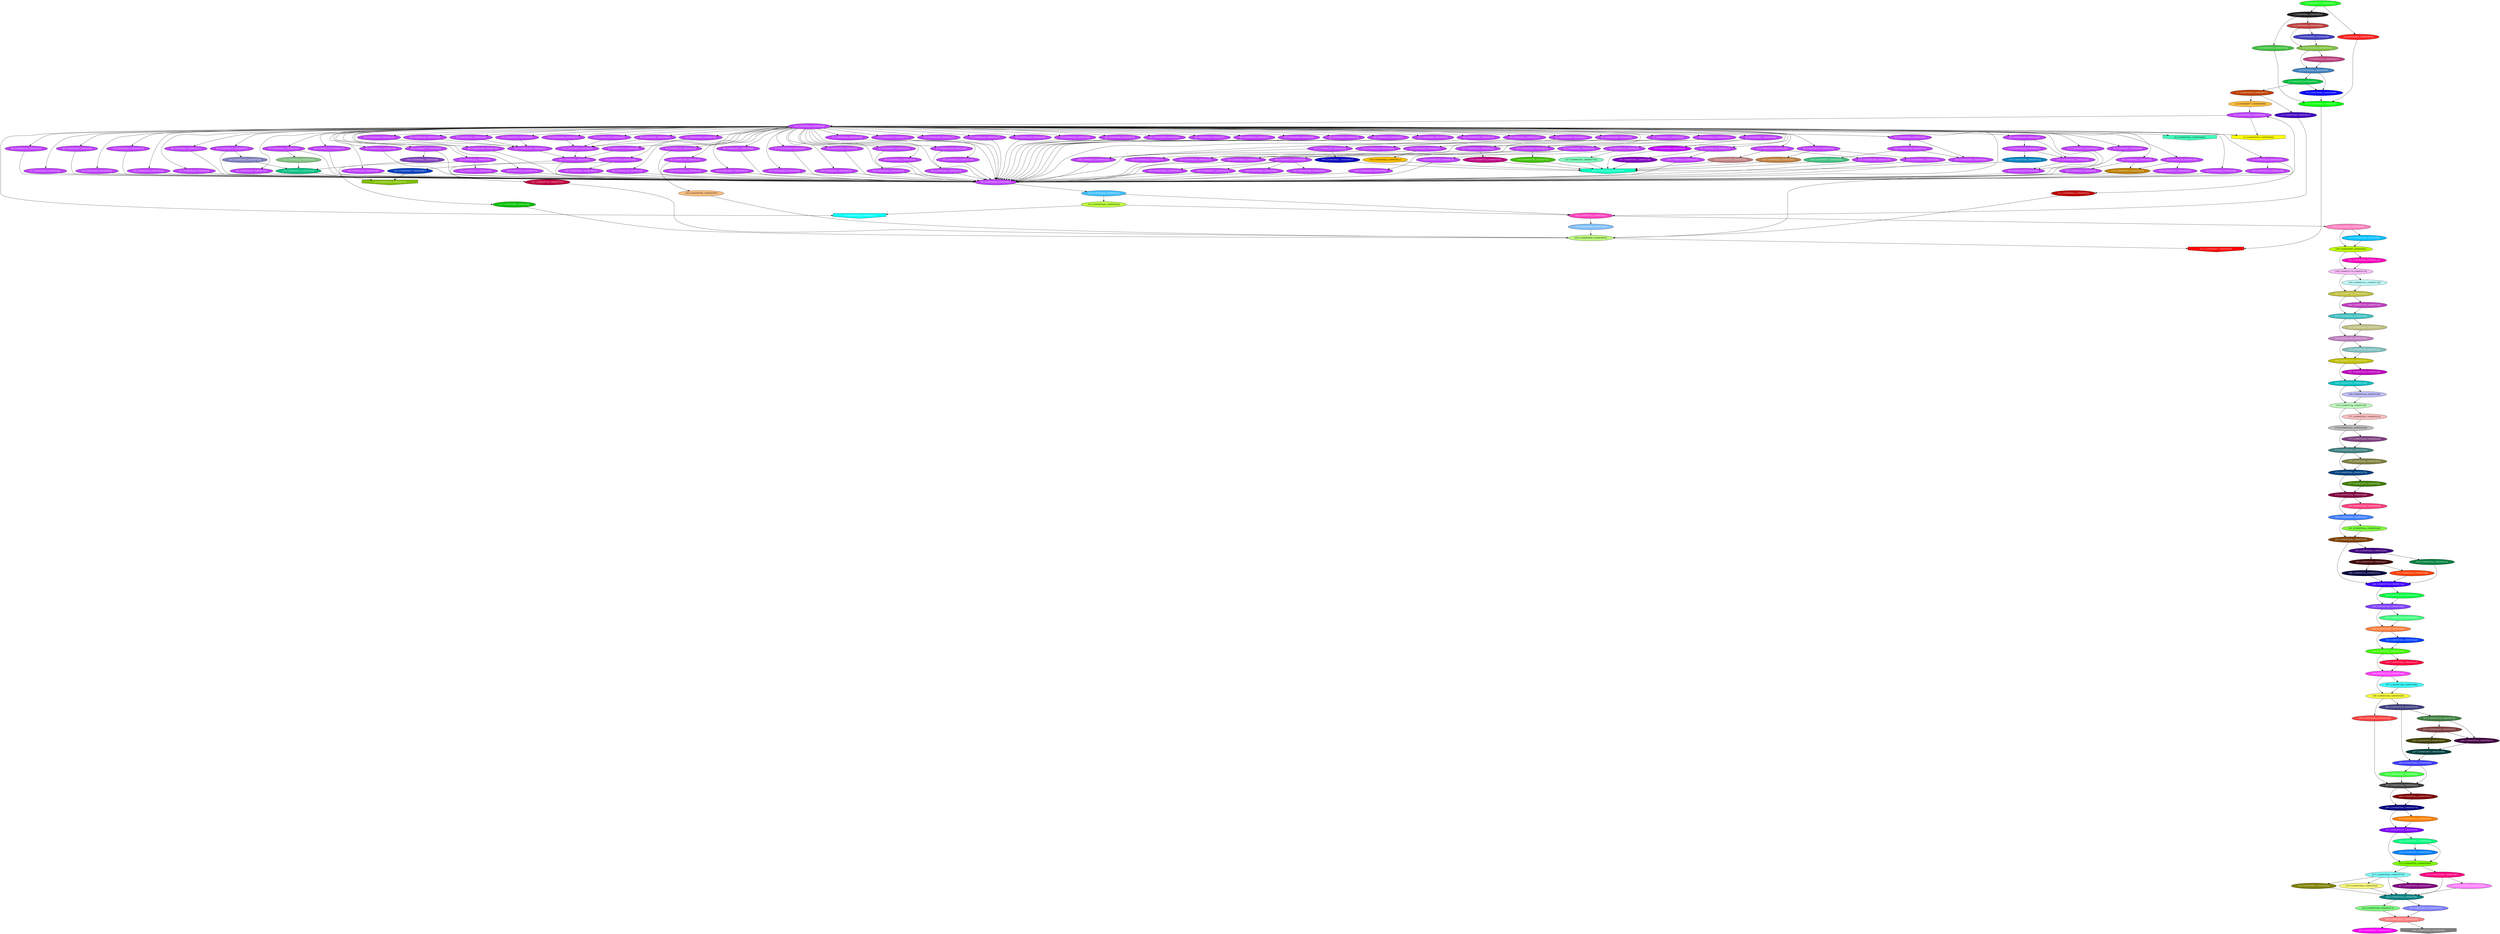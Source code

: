 diGraph tar{
	tar_0  [style=filled fillcolor="#20FF20" fontcolor="#ffffff" shape=oval label="0 [1000047ce,100004846]"]
	tar_1  [style=filled fillcolor="#202020" fontcolor="#ffffff" shape=oval label="1 [10000484c,10000485e]"]
	tar_2  [style=filled fillcolor="#FF2020" fontcolor="#ffffff" shape=oval label="2 [100005864,100005872]"]
	tar_3  [style=filled fillcolor="#C04040" fontcolor="#ffffff" shape=oval label="3 [100004864,10000489b]"]
	tar_4  [style=filled fillcolor="#40C040" fontcolor="#ffffff" shape=oval label="4 [100005874,10000587b]"]
	tar_5  [style=filled fillcolor="#4040C0" fontcolor="#ffffff" shape=oval label="5 [10000489d,1000048a8]"]
	tar_6  [style=filled fillcolor="#80C040" fontcolor="#ffffff" shape=oval label="6 [1000048ad,100004914]"]
	tar_7  [style=filled fillcolor="#C04080" fontcolor="#ffffff" shape=oval label="7 [100004916,100004921]"]
	tar_8  [style=filled fillcolor="#4080C0" fontcolor="#ffffff" shape=oval label="8 [100004924,100004939]"]
	tar_9  [style=filled fillcolor="#00C040" fontcolor="#ffffff" shape=oval label="9 [10000493f,10000494e]"]
	tar_a  [style=filled fillcolor="#0000FF" fontcolor="#ffffff" shape=oval label="10 [100005686,100005694]"]
	tar_b  [style=filled fillcolor="#C04000" fontcolor="#ffffff" shape=oval label="11 [100004954,100004971]"]
	tar_c  [style=filled fillcolor="#FFC040" fontcolor="#000000" shape=oval label="12 [100004977,100004999]"]
	tar_d  [style=filled fillcolor="#4000C0" fontcolor="#ffffff" shape=oval label="13 [1000050af,1000050c7]"]
	tar_e  [style=filled fillcolor="#C040FF" fontcolor="#ffffff" shape=oval label="14 [1000049a8,1000049af]"]
	tar_f  [style=filled fillcolor="#FFFF00" fontcolor="#000000" shape=invhouse label="15 [10000565d,10000565d]"]
	tar_10  [style=filled fillcolor="#C040FF" fontcolor="#ffffff" shape=oval label="16 [1000049b1,1000049b4]"]
	tar_11  [style=filled fillcolor="#C040FF" fontcolor="#ffffff" shape=oval label="17 [1000049e5,1000049ec]"]
	tar_12  [style=filled fillcolor="#C040FF" fontcolor="#ffffff" shape=oval label="18 [1000049f1,1000049ff]"]
	tar_13  [style=filled fillcolor="#C040FF" fontcolor="#ffffff" shape=oval label="19 [100004a04,100004a07]"]
	tar_14  [style=filled fillcolor="#C040FF" fontcolor="#ffffff" shape=oval label="20 [100004a1c,100004a27]"]
	tar_15  [style=filled fillcolor="#C040FF" fontcolor="#ffffff" shape=oval label="21 [100004a3f,100004a54]"]
	tar_16  [style=filled fillcolor="#C040FF" fontcolor="#ffffff" shape=oval label="22 [100004a6e,100004a78]"]
	tar_17  [style=filled fillcolor="#C040FF" fontcolor="#ffffff" shape=oval label="23 [100004a8f,100004a96]"]
	tar_18  [style=filled fillcolor="#C040FF" fontcolor="#ffffff" shape=oval label="24 [100004a9b,100004aa6]"]
	tar_19  [style=filled fillcolor="#C040FF" fontcolor="#ffffff" shape=oval label="25 [100004ab9,100004abf]"]
	tar_1a  [style=filled fillcolor="#C040FF" fontcolor="#ffffff" shape=oval label="26 [100004ac4,100004ace]"]
	tar_1b  [style=filled fillcolor="#C040FF" fontcolor="#ffffff" shape=oval label="27 [100004ad3,100004ada]"]
	tar_1c  [style=filled fillcolor="#C040FF" fontcolor="#ffffff" shape=oval label="28 [100004adf,100004af4]"]
	tar_1d  [style=filled fillcolor="#C040FF" fontcolor="#ffffff" shape=oval label="29 [100004af9,100004b09]"]
	tar_1e  [style=filled fillcolor="#C040FF" fontcolor="#ffffff" shape=oval label="30 [100004b0e,100004b18]"]
	tar_1f  [style=filled fillcolor="#C040FF" fontcolor="#ffffff" shape=oval label="31 [100004b1d,100004b28]"]
	tar_20  [style=filled fillcolor="#C040FF" fontcolor="#ffffff" shape=oval label="32 [100004b40,100004b4e]"]
	tar_21  [style=filled fillcolor="#C040FF" fontcolor="#ffffff" shape=oval label="33 [100004b53,100004b63]"]
	tar_22  [style=filled fillcolor="#C040FF" fontcolor="#ffffff" shape=oval label="34 [100004b68,100004b78]"]
	tar_23  [style=filled fillcolor="#C040FF" fontcolor="#ffffff" shape=oval label="35 [100004b7d,100004b8b]"]
	tar_24  [style=filled fillcolor="#C040FF" fontcolor="#ffffff" shape=oval label="36 [100004b9c,100004ba3]"]
	tar_25  [style=filled fillcolor="#C040FF" fontcolor="#ffffff" shape=oval label="37 [100004ba8,100004baf]"]
	tar_26  [style=filled fillcolor="#C040FF" fontcolor="#ffffff" shape=oval label="38 [100004bb4,100004bc4]"]
	tar_27  [style=filled fillcolor="#C040FF" fontcolor="#ffffff" shape=oval label="39 [100004bc9,100004bd4]"]
	tar_28  [style=filled fillcolor="#C040FF" fontcolor="#ffffff" shape=oval label="40 [100004bec,100004c01]"]
	tar_29  [style=filled fillcolor="#C040FF" fontcolor="#ffffff" shape=oval label="41 [100004c06,100004c14]"]
	tar_2a  [style=filled fillcolor="#C040FF" fontcolor="#ffffff" shape=oval label="42 [100004c19,100004c27]"]
	tar_2b  [style=filled fillcolor="#C040FF" fontcolor="#ffffff" shape=oval label="43 [100004c2c,100004c2f]"]
	tar_2c  [style=filled fillcolor="#C040FF" fontcolor="#ffffff" shape=oval label="44 [100004c44,100004c59]"]
	tar_2d  [style=filled fillcolor="#C040FF" fontcolor="#ffffff" shape=oval label="45 [100004c5e,100004c65]"]
	tar_2e  [style=filled fillcolor="#C040FF" fontcolor="#ffffff" shape=oval label="46 [100004c6a,100004c71]"]
	tar_2f  [style=filled fillcolor="#C040FF" fontcolor="#ffffff" shape=oval label="47 [100004c76,100004c88]"]
	tar_30  [style=filled fillcolor="#C040FF" fontcolor="#ffffff" shape=oval label="48 [100004c8d,100004c94]"]
	tar_31  [style=filled fillcolor="#C040FF" fontcolor="#ffffff" shape=oval label="49 [100004c99,100004ca7]"]
	tar_32  [style=filled fillcolor="#C040FF" fontcolor="#ffffff" shape=oval label="50 [100004cb8,100004cbf]"]
	tar_33  [style=filled fillcolor="#C040FF" fontcolor="#ffffff" shape=oval label="51 [100004cc4,100004cc7]"]
	tar_34  [style=filled fillcolor="#C040FF" fontcolor="#ffffff" shape=oval label="52 [100004cdc,100004ce3]"]
	tar_35  [style=filled fillcolor="#C040FF" fontcolor="#ffffff" shape=oval label="53 [100004ce8,100004ceb]"]
	tar_36  [style=filled fillcolor="#C040FF" fontcolor="#ffffff" shape=oval label="54 [100004d07,100004d1c]"]
	tar_37  [style=filled fillcolor="#C040FF" fontcolor="#ffffff" shape=oval label="55 [100004d21,100004d28]"]
	tar_38  [style=filled fillcolor="#C040FF" fontcolor="#ffffff" shape=oval label="56 [100004d2d,100004d3b]"]
	tar_39  [style=filled fillcolor="#C040FF" fontcolor="#ffffff" shape=oval label="57 [100004d40,100004d47]"]
	tar_3a  [style=filled fillcolor="#C040FF" fontcolor="#ffffff" shape=oval label="58 [100004d4c,100004d53]"]
	tar_3b  [style=filled fillcolor="#C040FF" fontcolor="#ffffff" shape=oval label="59 [100004d58,100004d5f]"]
	tar_3c  [style=filled fillcolor="#C040FF" fontcolor="#ffffff" shape=oval label="60 [100004d64,100004d79]"]
	tar_3d  [style=filled fillcolor="#C040FF" fontcolor="#ffffff" shape=oval label="61 [100004d7e,100004d93]"]
	tar_3e  [style=filled fillcolor="#C040FF" fontcolor="#ffffff" shape=oval label="62 [100004d98,100004d9f]"]
	tar_3f  [style=filled fillcolor="#C040FF" fontcolor="#ffffff" shape=oval label="63 [100004db0,100004dc0]"]
	tar_40  [style=filled fillcolor="#C040FF" fontcolor="#ffffff" shape=oval label="64 [100004dc5,100004dd7]"]
	tar_41  [style=filled fillcolor="#C040FF" fontcolor="#ffffff" shape=oval label="65 [100004de2,100004de9]"]
	tar_42  [style=filled fillcolor="#C040FF" fontcolor="#ffffff" shape=oval label="66 [100004dee,100004e03]"]
	tar_43  [style=filled fillcolor="#C040FF" fontcolor="#ffffff" shape=oval label="67 [100004e08,100004e0f]"]
	tar_44  [style=filled fillcolor="#C040FF" fontcolor="#ffffff" shape=oval label="68 [100004e14,100004e1b]"]
	tar_45  [style=filled fillcolor="#C040FF" fontcolor="#ffffff" shape=oval label="69 [100004e20,100004e30]"]
	tar_46  [style=filled fillcolor="#C040FF" fontcolor="#ffffff" shape=oval label="70 [100004e35,100004e45]"]
	tar_47  [style=filled fillcolor="#C040FF" fontcolor="#ffffff" shape=oval label="71 [100004e4a,100004e58]"]
	tar_48  [style=filled fillcolor="#C040FF" fontcolor="#ffffff" shape=oval label="72 [100004e5d,100004e60]"]
	tar_49  [style=filled fillcolor="#C040FF" fontcolor="#ffffff" shape=oval label="73 [100004e75,100004e7c]"]
	tar_4a  [style=filled fillcolor="#C040FF" fontcolor="#ffffff" shape=oval label="74 [100004e99,100004ea7]"]
	tar_4b  [style=filled fillcolor="#C040FF" fontcolor="#ffffff" shape=oval label="75 [100004eac,100004ebe]"]
	tar_4c  [style=filled fillcolor="#C040FF" fontcolor="#ffffff" shape=oval label="76 [100004ec9,100004ed4]"]
	tar_4d  [style=filled fillcolor="#C040FF" fontcolor="#ffffff" shape=oval label="77 [100004ee0,100004ee7]"]
	tar_4e  [style=filled fillcolor="#C040FF" fontcolor="#ffffff" shape=oval label="78 [100004ee9,100004ef0]"]
	tar_4f  [style=filled fillcolor="#C040FF" fontcolor="#ffffff" shape=oval label="79 [100004ef2,100004ef9]"]
	tar_50  [style=filled fillcolor="#C040FF" fontcolor="#ffffff" shape=oval label="80 [100004efb,100004f02]"]
	tar_51  [style=filled fillcolor="#C040FF" fontcolor="#ffffff" shape=oval label="81 [100004f04,100004f20]"]
	tar_52  [style=filled fillcolor="#C040FF" fontcolor="#ffffff" shape=oval label="82 [100004f22,100004f37]"]
	tar_53  [style=filled fillcolor="#C040FF" fontcolor="#ffffff" shape=oval label="83 [100004f39,100004f44]"]
	tar_54  [style=filled fillcolor="#C040FF" fontcolor="#ffffff" shape=oval label="84 [100004f56,100004f65]"]
	tar_55  [style=filled fillcolor="#C040FF" fontcolor="#ffffff" shape=oval label="85 [100004f70,100004f99]"]
	tar_56  [style=filled fillcolor="#C040FF" fontcolor="#ffffff" shape=oval label="86 [100004fa0,100004fa7]"]
	tar_57  [style=filled fillcolor="#C040FF" fontcolor="#ffffff" shape=oval label="87 [100004fa9,100004fb0]"]
	tar_58  [style=filled fillcolor="#C040FF" fontcolor="#ffffff" shape=oval label="88 [100004fb2,100004fc0]"]
	tar_59  [style=filled fillcolor="#C040FF" fontcolor="#ffffff" shape=oval label="89 [100004fc2,100004fd5]"]
	tar_5a  [style=filled fillcolor="#C040FF" fontcolor="#ffffff" shape=oval label="90 [100004fda,100004fdd]"]
	tar_5b  [style=filled fillcolor="#C040FF" fontcolor="#ffffff" shape=oval label="91 [100004ff9,100005000]"]
	tar_5c  [style=filled fillcolor="#C040FF" fontcolor="#ffffff" shape=oval label="92 [100005005,100005013]"]
	tar_5d  [style=filled fillcolor="#C040FF" fontcolor="#ffffff" shape=oval label="93 [100005018,10000501b]"]
	tar_5e  [style=filled fillcolor="#C040FF" fontcolor="#ffffff" shape=oval label="94 [100005030,10000503b]"]
	tar_5f  [style=filled fillcolor="#00FFFF" fontcolor="#ffffff" shape=invhouse label="95 [1000050aa,1000050aa]"]
	tar_60  [style=filled fillcolor="#40FFC0" fontcolor="#000000" shape=invhouse label="96 [100005662,100005662]"]
	tar_61  [style=filled fillcolor="#C040FF" fontcolor="#ffffff" shape=oval label="97 [1000049ba,1000049c0]"]
	tar_62  [style=filled fillcolor="#C000FF" fontcolor="#ffffff" shape=oval label="98 [100005699,1000056ad]"]
	tar_63  [style=filled fillcolor="#C040FF" fontcolor="#ffffff" shape=oval label="99 [1000049c6,1000049d4]"]
	tar_64  [style=filled fillcolor="#C040FF" fontcolor="#ffffff" shape=oval label="100 [10000508f,100005092]"]
	tar_65  [style=filled fillcolor="#C040FF" fontcolor="#ffffff" shape=oval label="101 [1000049d6,1000049e0]"]
	tar_66  [style=filled fillcolor="#C040FF" fontcolor="#ffffff" shape=oval label="102 [100005062,10000506c]"]
	tar_67  [style=filled fillcolor="#C040FF" fontcolor="#ffffff" shape=oval label="103 [100005071,10000507b]"]
	tar_68  [style=filled fillcolor="#C040FF" fontcolor="#ffffff" shape=oval label="104 [100005080,10000508a]"]
	tar_69  [style=filled fillcolor="#C040FF" fontcolor="#ffffff" shape=oval label="105 [100004a0d,100004a17]"]
	tar_6a  [style=filled fillcolor="#FFC000" fontcolor="#000000" shape=oval label="106 [1000056b2,1000056cc]"]
	tar_6b  [style=filled fillcolor="#C040FF" fontcolor="#ffffff" shape=oval label="107 [100004a29,100004a2d]"]
	tar_6c  [style=filled fillcolor="#C040FF" fontcolor="#ffffff" shape=oval label="108 [100004a33,100004a3a]"]
	tar_6d  [style=filled fillcolor="#0000C0" fontcolor="#ffffff" shape=oval label="109 [1000056d1,1000056e7]"]
	tar_6e  [style=filled fillcolor="#C040FF" fontcolor="#ffffff" shape=oval label="110 [100004a5a,100004a69]"]
	tar_6f  [style=filled fillcolor="#C00000" fontcolor="#ffffff" shape=oval label="111 [1000056ec,1000056f3]"]
	tar_70  [style=filled fillcolor="#C040FF" fontcolor="#ffffff" shape=oval label="112 [100004a7e,100004a8a]"]
	tar_71  [style=filled fillcolor="#00C000" fontcolor="#ffffff" shape=oval label="113 [1000056f8,1000056ff]"]
	tar_72  [style=filled fillcolor="#C040FF" fontcolor="#ffffff" shape=oval label="114 [100004aa8,100004aac]"]
	tar_73  [style=filled fillcolor="#C040FF" fontcolor="#ffffff" shape=oval label="115 [100004ab2,100004ab2]"]
	tar_74  [style=filled fillcolor="#0080C0" fontcolor="#ffffff" shape=oval label="116 [100005704,10000571a]"]
	tar_75  [style=filled fillcolor="#C040FF" fontcolor="#ffffff" shape=oval label="117 [100004b2a,100004b2e]"]
	tar_76  [style=filled fillcolor="#C040FF" fontcolor="#ffffff" shape=oval label="118 [100004b34,100004b3b]"]
	tar_77  [style=filled fillcolor="#C00080" fontcolor="#ffffff" shape=oval label="119 [10000571f,100005735]"]
	tar_78  [style=filled fillcolor="#C040FF" fontcolor="#ffffff" shape=oval label="120 [100004b91,100004b97]"]
	tar_79  [style=filled fillcolor="#C00040" fontcolor="#ffffff" shape=oval label="121 [10000573a,100005741]"]
	tar_7a  [style=filled fillcolor="#C040FF" fontcolor="#ffffff" shape=oval label="122 [100004ed9,100004ede]"]
	tar_7b  [style=filled fillcolor="#C040FF" fontcolor="#ffffff" shape=oval label="123 [100004bd6,100004bda]"]
	tar_7c  [style=filled fillcolor="#C040FF" fontcolor="#ffffff" shape=oval label="124 [100004be0,100004be7]"]
	tar_7d  [style=filled fillcolor="#40C000" fontcolor="#ffffff" shape=oval label="125 [100005746,10000575c]"]
	tar_7e  [style=filled fillcolor="#C040FF" fontcolor="#ffffff" shape=oval label="126 [100004c35,100004c3f]"]
	tar_7f  [style=filled fillcolor="#80FFC0" fontcolor="#000000" shape=oval label="127 [100005761,10000577b]"]
	tar_80  [style=filled fillcolor="#C040FF" fontcolor="#ffffff" shape=oval label="128 [100004cad,100004cb3]"]
	tar_81  [style=filled fillcolor="#FFC080" fontcolor="#000000" shape=oval label="129 [100005780,100005787]"]
	tar_82  [style=filled fillcolor="#C040FF" fontcolor="#ffffff" shape=oval label="130 [100004ccd,100004cd7]"]
	tar_83  [style=filled fillcolor="#8000C0" fontcolor="#ffffff" shape=oval label="131 [10000578c,1000057a6]"]
	tar_84  [style=filled fillcolor="#C040FF" fontcolor="#ffffff" shape=oval label="132 [100004cf1,100004d02]"]
	tar_85  [style=filled fillcolor="#C08000" fontcolor="#ffffff" shape=oval label="133 [100005822,100005829]"]
	tar_86  [style=filled fillcolor="#C040FF" fontcolor="#ffffff" shape=oval label="134 [100004da6,100004dab]"]
	tar_87  [style=filled fillcolor="#C040FF" fontcolor="#ffffff" shape=oval label="135 [100004f49,100004f49]"]
	tar_88  [style=filled fillcolor="#8080C0" fontcolor="#ffffff" shape=oval label="136 [100004ddd,1000057b9]"]
	tar_89  [style=filled fillcolor="#C040FF" fontcolor="#ffffff" shape=oval label="137 [100004e66,100004e70]"]
	tar_8a  [style=filled fillcolor="#C08080" fontcolor="#ffffff" shape=oval label="138 [1000057bb,1000057d5]"]
	tar_8b  [style=filled fillcolor="#80C080" fontcolor="#ffffff" shape=oval label="139 [100004ec4,100005804]"]
	tar_8c  [style=filled fillcolor="#C040FF" fontcolor="#ffffff" shape=oval label="140 [100004f4e,100004f50]"]
	tar_8d  [style=filled fillcolor="#0040C0" fontcolor="#ffffff" shape=oval label="141 [100005667,100005681]"]
	tar_8e  [style=filled fillcolor="#C040FF" fontcolor="#ffffff" shape=oval label="142 [10000499c,1000049a2]"]
	tar_8f  [style=filled fillcolor="#40C0FF" fontcolor="#ffffff" shape=oval label="143 [100004f6b,1000050a4]"]
	tar_90  [style=filled fillcolor="#8040C0" fontcolor="#ffffff" shape=oval label="144 [100004f9b,10000580d]"]
	tar_91  [style=filled fillcolor="#C040FF" fontcolor="#ffffff" shape=oval label="145 [100004fe3,100004ff4]"]
	tar_92  [style=filled fillcolor="#C040FF" fontcolor="#ffffff" shape=oval label="146 [100005021,10000502b]"]
	tar_93  [style=filled fillcolor="#C08040" fontcolor="#ffffff" shape=oval label="147 [10000582b,100005845]"]
	tar_94  [style=filled fillcolor="#C040FF" fontcolor="#ffffff" shape=oval label="148 [10000503d,100005041]"]
	tar_95  [style=filled fillcolor="#C040FF" fontcolor="#ffffff" shape=oval label="149 [100005047,10000504e]"]
	tar_96  [style=filled fillcolor="#40C080" fontcolor="#ffffff" shape=oval label="150 [100005847,100005858]"]
	tar_97  [style=filled fillcolor="#C0FF40" fontcolor="#000000" shape=oval label="151 [1000050a6,1000050a8]"]
	tar_98  [style=filled fillcolor="#FF40C0" fontcolor="#ffffff" shape=oval label="152 [1000050ca,1000050cc]"]
	tar_99  [style=filled fillcolor="#FF80C0" fontcolor="#ffffff" shape=oval label="153 [1000050d2,1000050d9]"]
	tar_9a  [style=filled fillcolor="#80C0FF" fontcolor="#ffffff" shape=oval label="154 [100005889,100005889]"]
	tar_9b  [style=filled fillcolor="#00C0FF" fontcolor="#ffffff" shape=oval label="155 [1000050db,1000050f0]"]
	tar_9c  [style=filled fillcolor="#C0FF00" fontcolor="#000000" shape=oval label="156 [1000050f5,1000050fc]"]
	tar_9d  [style=filled fillcolor="#FF00C0" fontcolor="#ffffff" shape=oval label="157 [1000050fe,100005113]"]
	tar_9e  [style=filled fillcolor="#FFC0FF" fontcolor="#000000" shape=oval label="158 [100005118,10000511f]"]
	tar_9f  [style=filled fillcolor="#C0FFFF" fontcolor="#000000" shape=oval label="159 [100005121,100005136]"]
	tar_a0  [style=filled fillcolor="#C0C040" fontcolor="#ffffff" shape=oval label="160 [10000513b,100005144]"]
	tar_a1  [style=filled fillcolor="#C040C0" fontcolor="#ffffff" shape=oval label="161 [100005146,100005163]"]
	tar_a2  [style=filled fillcolor="#40C0C0" fontcolor="#ffffff" shape=oval label="162 [100005166,10000516a]"]
	tar_a3  [style=filled fillcolor="#C0C080" fontcolor="#ffffff" shape=oval label="163 [10000516c,100005181]"]
	tar_a4  [style=filled fillcolor="#C080C0" fontcolor="#ffffff" shape=oval label="164 [100005186,10000518d]"]
	tar_a5  [style=filled fillcolor="#80C0C0" fontcolor="#ffffff" shape=oval label="165 [10000518f,1000051a4]"]
	tar_a6  [style=filled fillcolor="#C0C000" fontcolor="#ffffff" shape=oval label="166 [1000051a9,1000051b3]"]
	tar_a7  [style=filled fillcolor="#C000C0" fontcolor="#ffffff" shape=oval label="167 [1000051b5,1000051d2]"]
	tar_a8  [style=filled fillcolor="#00C0C0" fontcolor="#ffffff" shape=oval label="168 [1000051d5,1000051d9]"]
	tar_a9  [style=filled fillcolor="#C0C0FF" fontcolor="#000000" shape=oval label="169 [1000051db,1000051f8]"]
	tar_aa  [style=filled fillcolor="#C0FFC0" fontcolor="#000000" shape=oval label="170 [1000051fb,1000051ff]"]
	tar_ab  [style=filled fillcolor="#FFC0C0" fontcolor="#000000" shape=oval label="171 [100005201,10000521e]"]
	tar_ac  [style=filled fillcolor="#C0C0C0" fontcolor="#000000" shape=oval label="172 [100005221,100005224]"]
	tar_ad  [style=filled fillcolor="#804080" fontcolor="#ffffff" shape=oval label="173 [100005226,100005243]"]
	tar_ae  [style=filled fillcolor="#408080" fontcolor="#ffffff" shape=oval label="174 [100005246,10000524a]"]
	tar_af  [style=filled fillcolor="#808040" fontcolor="#ffffff" shape=oval label="175 [10000524c,100005269]"]
	tar_b0  [style=filled fillcolor="#004080" fontcolor="#ffffff" shape=oval label="176 [10000526c,100005270]"]
	tar_b1  [style=filled fillcolor="#408000" fontcolor="#ffffff" shape=oval label="177 [100005272,10000528f]"]
	tar_b2  [style=filled fillcolor="#800040" fontcolor="#ffffff" shape=oval label="178 [100005292,100005296]"]
	tar_b3  [style=filled fillcolor="#FF4080" fontcolor="#ffffff" shape=oval label="179 [100005298,1000052b5]"]
	tar_b4  [style=filled fillcolor="#4080FF" fontcolor="#ffffff" shape=oval label="180 [1000052b8,1000052bc]"]
	tar_b5  [style=filled fillcolor="#80FF40" fontcolor="#000000" shape=oval label="181 [1000052be,1000052db]"]
	tar_b6  [style=filled fillcolor="#804000" fontcolor="#ffffff" shape=oval label="182 [1000052de,1000052e2]"]
	tar_b7  [style=filled fillcolor="#400080" fontcolor="#ffffff" shape=oval label="183 [1000052e4,1000052ee]"]
	tar_b8  [style=filled fillcolor="#4000FF" fontcolor="#ffffff" shape=oval label="184 [100005336,10000533e]"]
	tar_b9  [style=filled fillcolor="#400000" fontcolor="#ffffff" shape=oval label="185 [1000052f0,1000052f3]"]
	tar_ba  [style=filled fillcolor="#008040" fontcolor="#ffffff" shape=oval label="186 [10000530a,10000531a]"]
	tar_bb  [style=filled fillcolor="#FF4000" fontcolor="#ffffff" shape=oval label="187 [1000052f5,100005308]"]
	tar_bc  [style=filled fillcolor="#000040" fontcolor="#ffffff" shape=oval label="188 [10000531c,100005331]"]
	tar_bd  [style=filled fillcolor="#00FF40" fontcolor="#ffffff" shape=oval label="189 [100005340,10000535d]"]
	tar_be  [style=filled fillcolor="#8040FF" fontcolor="#ffffff" shape=oval label="190 [100005360,100005364]"]
	tar_bf  [style=filled fillcolor="#40FF80" fontcolor="#ffffff" shape=oval label="191 [100005366,100005383]"]
	tar_c0  [style=filled fillcolor="#FF8040" fontcolor="#ffffff" shape=oval label="192 [100005386,10000538a]"]
	tar_c1  [style=filled fillcolor="#0040FF" fontcolor="#ffffff" shape=oval label="193 [10000538c,1000053a9]"]
	tar_c2  [style=filled fillcolor="#40FF00" fontcolor="#ffffff" shape=oval label="194 [1000053ac,1000053b0]"]
	tar_c3  [style=filled fillcolor="#FF0040" fontcolor="#ffffff" shape=oval label="195 [1000053b2,1000053cf]"]
	tar_c4  [style=filled fillcolor="#FF40FF" fontcolor="#ffffff" shape=oval label="196 [1000053d2,1000053d4]"]
	tar_c5  [style=filled fillcolor="#40FFFF" fontcolor="#000000" shape=oval label="197 [1000053d6,1000053f9]"]
	tar_c6  [style=filled fillcolor="#FFFF40" fontcolor="#000000" shape=oval label="198 [1000053fd,100005400]"]
	tar_c7  [style=filled fillcolor="#FF4040" fontcolor="#ffffff" shape=oval label="199 [100005402,10000542b]"]
	tar_c8  [style=filled fillcolor="#404080" fontcolor="#ffffff" shape=oval label="200 [100005430,100005433]"]
	tar_c9  [style=filled fillcolor="#408040" fontcolor="#ffffff" shape=oval label="201 [100005435,10000543f]"]
	tar_ca  [style=filled fillcolor="#4040FF" fontcolor="#ffffff" shape=oval label="202 [10000548d,100005490]"]
	tar_cb  [style=filled fillcolor="#804040" fontcolor="#ffffff" shape=oval label="203 [100005445,100005453]"]
	tar_cc  [style=filled fillcolor="#400040" fontcolor="#ffffff" shape=oval label="204 [100005639,100005653]"]
	tar_cd  [style=filled fillcolor="#404000" fontcolor="#ffffff" shape=oval label="205 [100005459,100005463]"]
	tar_ce  [style=filled fillcolor="#40FF40" fontcolor="#ffffff" shape=oval label="206 [100005492,1000054d8]"]
	tar_cf  [style=filled fillcolor="#404040" fontcolor="#ffffff" shape=oval label="207 [1000054dd,1000054ec]"]
	tar_d0  [style=filled fillcolor="#800000" fontcolor="#ffffff" shape=oval label="208 [1000054ee,100005503]"]
	tar_d1  [style=filled fillcolor="#000080" fontcolor="#ffffff" shape=oval label="209 [100005508,100005510]"]
	tar_d2  [style=filled fillcolor="#FF8000" fontcolor="#ffffff" shape=oval label="210 [100005512,100005530]"]
	tar_d3  [style=filled fillcolor="#8000FF" fontcolor="#ffffff" shape=oval label="211 [100005535,10000553f]"]
	tar_d4  [style=filled fillcolor="#00FF80" fontcolor="#ffffff" shape=oval label="212 [100005541,10000554f]"]
	tar_d5  [style=filled fillcolor="#80FF00" fontcolor="#000000" shape=oval label="213 [10000555c,100005569]"]
	tar_d6  [style=filled fillcolor="#0080FF" fontcolor="#ffffff" shape=oval label="214 [100005551,100005551]"]
	tar_d7  [style=filled fillcolor="#80FFFF" fontcolor="#000000" shape=oval label="215 [10000556b,100005579]"]
	tar_d8  [style=filled fillcolor="#FF0080" fontcolor="#ffffff" shape=oval label="216 [100005589,10000558c]"]
	tar_d9  [style=filled fillcolor="#800080" fontcolor="#ffffff" shape=oval label="217 [10000557b,100005587]"]
	tar_da  [style=filled fillcolor="#808000" fontcolor="#ffffff" shape=oval label="218 [10000559c,1000055a8]"]
	tar_db  [style=filled fillcolor="#FFFF80" fontcolor="#000000" shape=oval label="219 [1000055b8,1000055bf]"]
	tar_dc  [style=filled fillcolor="#008080" fontcolor="#ffffff" shape=oval label="220 [1000055c4,1000055fb]"]
	tar_dd  [style=filled fillcolor="#FF80FF" fontcolor="#ffffff" shape=oval label="221 [10000558e,10000559a]"]
	tar_de  [style=filled fillcolor="#80FF80" fontcolor="#000000" shape=oval label="222 [1000055fd,100005613]"]
	tar_df  [style=filled fillcolor="#8080FF" fontcolor="#ffffff" shape=oval label="223 [100005615,100005615]"]
	tar_e0  [style=filled fillcolor="#FF8080" fontcolor="#ffffff" shape=oval label="224 [100005617,100005625]"]
	tar_e1  [style=filled fillcolor="#FF00FF" fontcolor="#ffffff" shape=oval label="225 [100005627,100005638]"]
	tar_e2  [style=filled fillcolor="#808080" fontcolor="#ffffff" shape=invhouse label="226 [100005658,100005658]"]
	tar_e3  [style=filled fillcolor="#004040" fontcolor="#ffffff" shape=oval label="227 [100005467,100005488]"]
	tar_e4  [style=filled fillcolor="#00FFC0" fontcolor="#ffffff" shape=invhouse label="228 [10000585d,10000585f]"]
	tar_e5  [style=filled fillcolor="#C0FF80" fontcolor="#000000" shape=oval label="229 [100005890,100005895]"]
	tar_e6  [style=filled fillcolor="#00C080" fontcolor="#ffffff" shape=oval label="230 [100005814,100005819]"]
	tar_e7  [style=filled fillcolor="#80C000" fontcolor="#ffffff" shape=invhouse label="231 [10000581b,10000581d]"]
	tar_e8  [style=filled fillcolor="#00FF00" fontcolor="#ffffff" shape=oval label="232 [100005882,100005887]"]
	tar_e9  [style=filled fillcolor="#FF0000" fontcolor="#ffffff" shape=invhouse label="233 [100005897,100005899]"]

	tar_0 -> tar_1
	tar_0 -> tar_2
	tar_1 -> tar_3
	tar_1 -> tar_4
	tar_2 -> tar_e8
	tar_3 -> tar_5
	tar_3 -> tar_6
	tar_4 -> tar_e8
	tar_5 -> tar_6
	tar_6 -> tar_7
	tar_6 -> tar_8
	tar_7 -> tar_8
	tar_8 -> tar_9
	tar_8 -> tar_a
	tar_9 -> tar_a
	tar_9 -> tar_b
	tar_a -> tar_e8
	tar_b -> tar_c
	tar_b -> tar_d
	tar_c -> tar_8e
	tar_d -> tar_98
	tar_e -> tar_f
	tar_e -> tar_10
	tar_e -> tar_11
	tar_e -> tar_12
	tar_e -> tar_13
	tar_e -> tar_14
	tar_e -> tar_15
	tar_e -> tar_16
	tar_e -> tar_17
	tar_e -> tar_18
	tar_e -> tar_19
	tar_e -> tar_1a
	tar_e -> tar_1b
	tar_e -> tar_1c
	tar_e -> tar_1d
	tar_e -> tar_1e
	tar_e -> tar_1f
	tar_e -> tar_20
	tar_e -> tar_21
	tar_e -> tar_22
	tar_e -> tar_23
	tar_e -> tar_24
	tar_e -> tar_25
	tar_e -> tar_26
	tar_e -> tar_27
	tar_e -> tar_28
	tar_e -> tar_29
	tar_e -> tar_2a
	tar_e -> tar_2b
	tar_e -> tar_2c
	tar_e -> tar_2d
	tar_e -> tar_2e
	tar_e -> tar_2f
	tar_e -> tar_30
	tar_e -> tar_31
	tar_e -> tar_32
	tar_e -> tar_33
	tar_e -> tar_34
	tar_e -> tar_35
	tar_e -> tar_36
	tar_e -> tar_37
	tar_e -> tar_38
	tar_e -> tar_39
	tar_e -> tar_3a
	tar_e -> tar_3b
	tar_e -> tar_3c
	tar_e -> tar_3d
	tar_e -> tar_3e
	tar_e -> tar_3f
	tar_e -> tar_40
	tar_e -> tar_41
	tar_e -> tar_42
	tar_e -> tar_43
	tar_e -> tar_44
	tar_e -> tar_45
	tar_e -> tar_46
	tar_e -> tar_47
	tar_e -> tar_48
	tar_e -> tar_49
	tar_e -> tar_4a
	tar_e -> tar_4b
	tar_e -> tar_4c
	tar_e -> tar_4d
	tar_e -> tar_4e
	tar_e -> tar_4f
	tar_e -> tar_50
	tar_e -> tar_51
	tar_e -> tar_52
	tar_e -> tar_53
	tar_e -> tar_54
	tar_e -> tar_55
	tar_e -> tar_56
	tar_e -> tar_57
	tar_e -> tar_58
	tar_e -> tar_59
	tar_e -> tar_5a
	tar_e -> tar_5b
	tar_e -> tar_5c
	tar_e -> tar_5d
	tar_e -> tar_5e
	tar_e -> tar_5f
	tar_e -> tar_60
	tar_10 -> tar_61
	tar_10 -> tar_62
	tar_11 -> tar_54
	tar_12 -> tar_54
	tar_13 -> tar_69
	tar_13 -> tar_6a
	tar_14 -> tar_6b
	tar_14 -> tar_6c
	tar_15 -> tar_6e
	tar_15 -> tar_6f
	tar_16 -> tar_70
	tar_16 -> tar_71
	tar_17 -> tar_54
	tar_18 -> tar_72
	tar_18 -> tar_73
	tar_19 -> tar_54
	tar_1a -> tar_54
	tar_1b -> tar_54
	tar_1c -> tar_54
	tar_1d -> tar_54
	tar_1e -> tar_54
	tar_1f -> tar_75
	tar_1f -> tar_76
	tar_20 -> tar_86
	tar_21 -> tar_7a
	tar_22 -> tar_87
	tar_23 -> tar_78
	tar_23 -> tar_79
	tar_24 -> tar_54
	tar_25 -> tar_54
	tar_26 -> tar_7a
	tar_27 -> tar_7b
	tar_27 -> tar_7c
	tar_28 -> tar_54
	tar_29 -> tar_54
	tar_2a -> tar_54
	tar_2b -> tar_7e
	tar_2b -> tar_7f
	tar_2c -> tar_54
	tar_2d -> tar_54
	tar_2e -> tar_54
	tar_2f -> tar_8c
	tar_30 -> tar_54
	tar_31 -> tar_80
	tar_31 -> tar_81
	tar_32 -> tar_54
	tar_33 -> tar_82
	tar_33 -> tar_83
	tar_34 -> tar_54
	tar_35 -> tar_84
	tar_35 -> tar_85
	tar_36 -> tar_54
	tar_37 -> tar_54
	tar_38 -> tar_54
	tar_39 -> tar_54
	tar_3a -> tar_54
	tar_3b -> tar_54
	tar_3c -> tar_54
	tar_3d -> tar_54
	tar_3e -> tar_86
	tar_3f -> tar_87
	tar_40 -> tar_54
	tar_40 -> tar_88
	tar_41 -> tar_54
	tar_42 -> tar_54
	tar_43 -> tar_54
	tar_44 -> tar_54
	tar_45 -> tar_7a
	tar_46 -> tar_87
	tar_47 -> tar_54
	tar_48 -> tar_89
	tar_48 -> tar_8a
	tar_49 -> tar_54
	tar_4a -> tar_54
	tar_4b -> tar_54
	tar_4b -> tar_8b
	tar_4c -> tar_7a
	tar_4d -> tar_54
	tar_4e -> tar_54
	tar_4f -> tar_54
	tar_50 -> tar_54
	tar_51 -> tar_54
	tar_52 -> tar_54
	tar_53 -> tar_87
	tar_54 -> tar_8e
	tar_54 -> tar_8f
	tar_55 -> tar_54
	tar_55 -> tar_90
	tar_56 -> tar_54
	tar_57 -> tar_54
	tar_58 -> tar_54
	tar_59 -> tar_54
	tar_5a -> tar_85
	tar_5a -> tar_91
	tar_5b -> tar_54
	tar_5c -> tar_54
	tar_5d -> tar_92
	tar_5d -> tar_93
	tar_5e -> tar_94
	tar_5e -> tar_95
	tar_61 -> tar_63
	tar_61 -> tar_64
	tar_62 -> tar_e4
	tar_63 -> tar_65
	tar_63 -> tar_66
	tar_63 -> tar_67
	tar_63 -> tar_68
	tar_64 -> tar_54
	tar_65 -> tar_54
	tar_66 -> tar_54
	tar_67 -> tar_54
	tar_68 -> tar_54
	tar_69 -> tar_54
	tar_6a -> tar_e4
	tar_6b -> tar_6c
	tar_6b -> tar_6d
	tar_6c -> tar_54
	tar_6d -> tar_e4
	tar_6e -> tar_54
	tar_6f -> tar_e5
	tar_70 -> tar_54
	tar_71 -> tar_e5
	tar_72 -> tar_73
	tar_72 -> tar_74
	tar_73 -> tar_19
	tar_74 -> tar_e4
	tar_75 -> tar_76
	tar_75 -> tar_77
	tar_76 -> tar_54
	tar_77 -> tar_e4
	tar_78 -> tar_54
	tar_79 -> tar_e5
	tar_7a -> tar_8c
	tar_7b -> tar_7c
	tar_7b -> tar_7d
	tar_7c -> tar_54
	tar_7d -> tar_e4
	tar_7e -> tar_54
	tar_7f -> tar_e4
	tar_80 -> tar_54
	tar_81 -> tar_e5
	tar_82 -> tar_54
	tar_83 -> tar_e4
	tar_84 -> tar_54
	tar_85 -> tar_e5
	tar_86 -> tar_54
	tar_87 -> tar_8c
	tar_88 -> tar_e6
	tar_89 -> tar_54
	tar_8a -> tar_e4
	tar_8b -> tar_e6
	tar_8c -> tar_54
	tar_8c -> tar_8d
	tar_8d -> tar_e7
	tar_8e -> tar_e
	tar_8e -> tar_f
	tar_8f -> tar_97
	tar_8f -> tar_98
	tar_90 -> tar_e6
	tar_91 -> tar_54
	tar_92 -> tar_54
	tar_93 -> tar_e4
	tar_94 -> tar_95
	tar_94 -> tar_96
	tar_95 -> tar_54
	tar_96 -> tar_e4
	tar_97 -> tar_5f
	tar_97 -> tar_98
	tar_98 -> tar_99
	tar_98 -> tar_9a
	tar_99 -> tar_9b
	tar_99 -> tar_9c
	tar_9a -> tar_e5
	tar_9b -> tar_9c
	tar_9c -> tar_9d
	tar_9c -> tar_9e
	tar_9d -> tar_9e
	tar_9e -> tar_9f
	tar_9e -> tar_a0
	tar_9f -> tar_a0
	tar_a0 -> tar_a1
	tar_a0 -> tar_a2
	tar_a1 -> tar_a2
	tar_a2 -> tar_a3
	tar_a2 -> tar_a4
	tar_a3 -> tar_a4
	tar_a4 -> tar_a5
	tar_a4 -> tar_a6
	tar_a5 -> tar_a6
	tar_a6 -> tar_a7
	tar_a6 -> tar_a8
	tar_a7 -> tar_a8
	tar_a8 -> tar_a9
	tar_a8 -> tar_aa
	tar_a9 -> tar_aa
	tar_aa -> tar_ab
	tar_aa -> tar_ac
	tar_ab -> tar_ac
	tar_ac -> tar_ad
	tar_ac -> tar_ae
	tar_ad -> tar_ae
	tar_ae -> tar_af
	tar_ae -> tar_b0
	tar_af -> tar_b0
	tar_b0 -> tar_b1
	tar_b0 -> tar_b2
	tar_b1 -> tar_b2
	tar_b2 -> tar_b3
	tar_b2 -> tar_b4
	tar_b3 -> tar_b4
	tar_b4 -> tar_b5
	tar_b4 -> tar_b6
	tar_b5 -> tar_b6
	tar_b6 -> tar_b7
	tar_b6 -> tar_b8
	tar_b7 -> tar_b9
	tar_b7 -> tar_ba
	tar_b8 -> tar_bd
	tar_b8 -> tar_be
	tar_b9 -> tar_bb
	tar_b9 -> tar_bc
	tar_ba -> tar_b8
	tar_bb -> tar_b8
	tar_bc -> tar_b8
	tar_bd -> tar_be
	tar_be -> tar_bf
	tar_be -> tar_c0
	tar_bf -> tar_c0
	tar_c0 -> tar_c1
	tar_c0 -> tar_c2
	tar_c1 -> tar_c2
	tar_c2 -> tar_c3
	tar_c2 -> tar_c4
	tar_c3 -> tar_c4
	tar_c4 -> tar_c5
	tar_c4 -> tar_c6
	tar_c5 -> tar_c6
	tar_c6 -> tar_c7
	tar_c6 -> tar_c8
	tar_c7 -> tar_cf
	tar_c8 -> tar_c9
	tar_c8 -> tar_ca
	tar_c9 -> tar_cb
	tar_c9 -> tar_cc
	tar_ca -> tar_ce
	tar_ca -> tar_cf
	tar_cb -> tar_cc
	tar_cb -> tar_cd
	tar_cc -> tar_e3
	tar_cd -> tar_e3
	tar_ce -> tar_cf
	tar_cf -> tar_d0
	tar_cf -> tar_d1
	tar_d0 -> tar_d1
	tar_d1 -> tar_d2
	tar_d1 -> tar_d3
	tar_d2 -> tar_d3
	tar_d3 -> tar_d4
	tar_d3 -> tar_d5
	tar_d4 -> tar_d5
	tar_d4 -> tar_d6
	tar_d5 -> tar_d7
	tar_d5 -> tar_d8
	tar_d6 -> tar_d5
	tar_d7 -> tar_d9
	tar_d7 -> tar_da
	tar_d7 -> tar_db
	tar_d7 -> tar_dc
	tar_d8 -> tar_dc
	tar_d8 -> tar_dd
	tar_d9 -> tar_dc
	tar_da -> tar_dc
	tar_db -> tar_dc
	tar_dc -> tar_de
	tar_dc -> tar_df
	tar_dd -> tar_dc
	tar_de -> tar_e0
	tar_df -> tar_e0
	tar_e0 -> tar_e1
	tar_e0 -> tar_e2
	tar_e3 -> tar_ca
	tar_e5 -> tar_e9
	tar_e6 -> tar_e7
	tar_e8 -> tar_e9
}